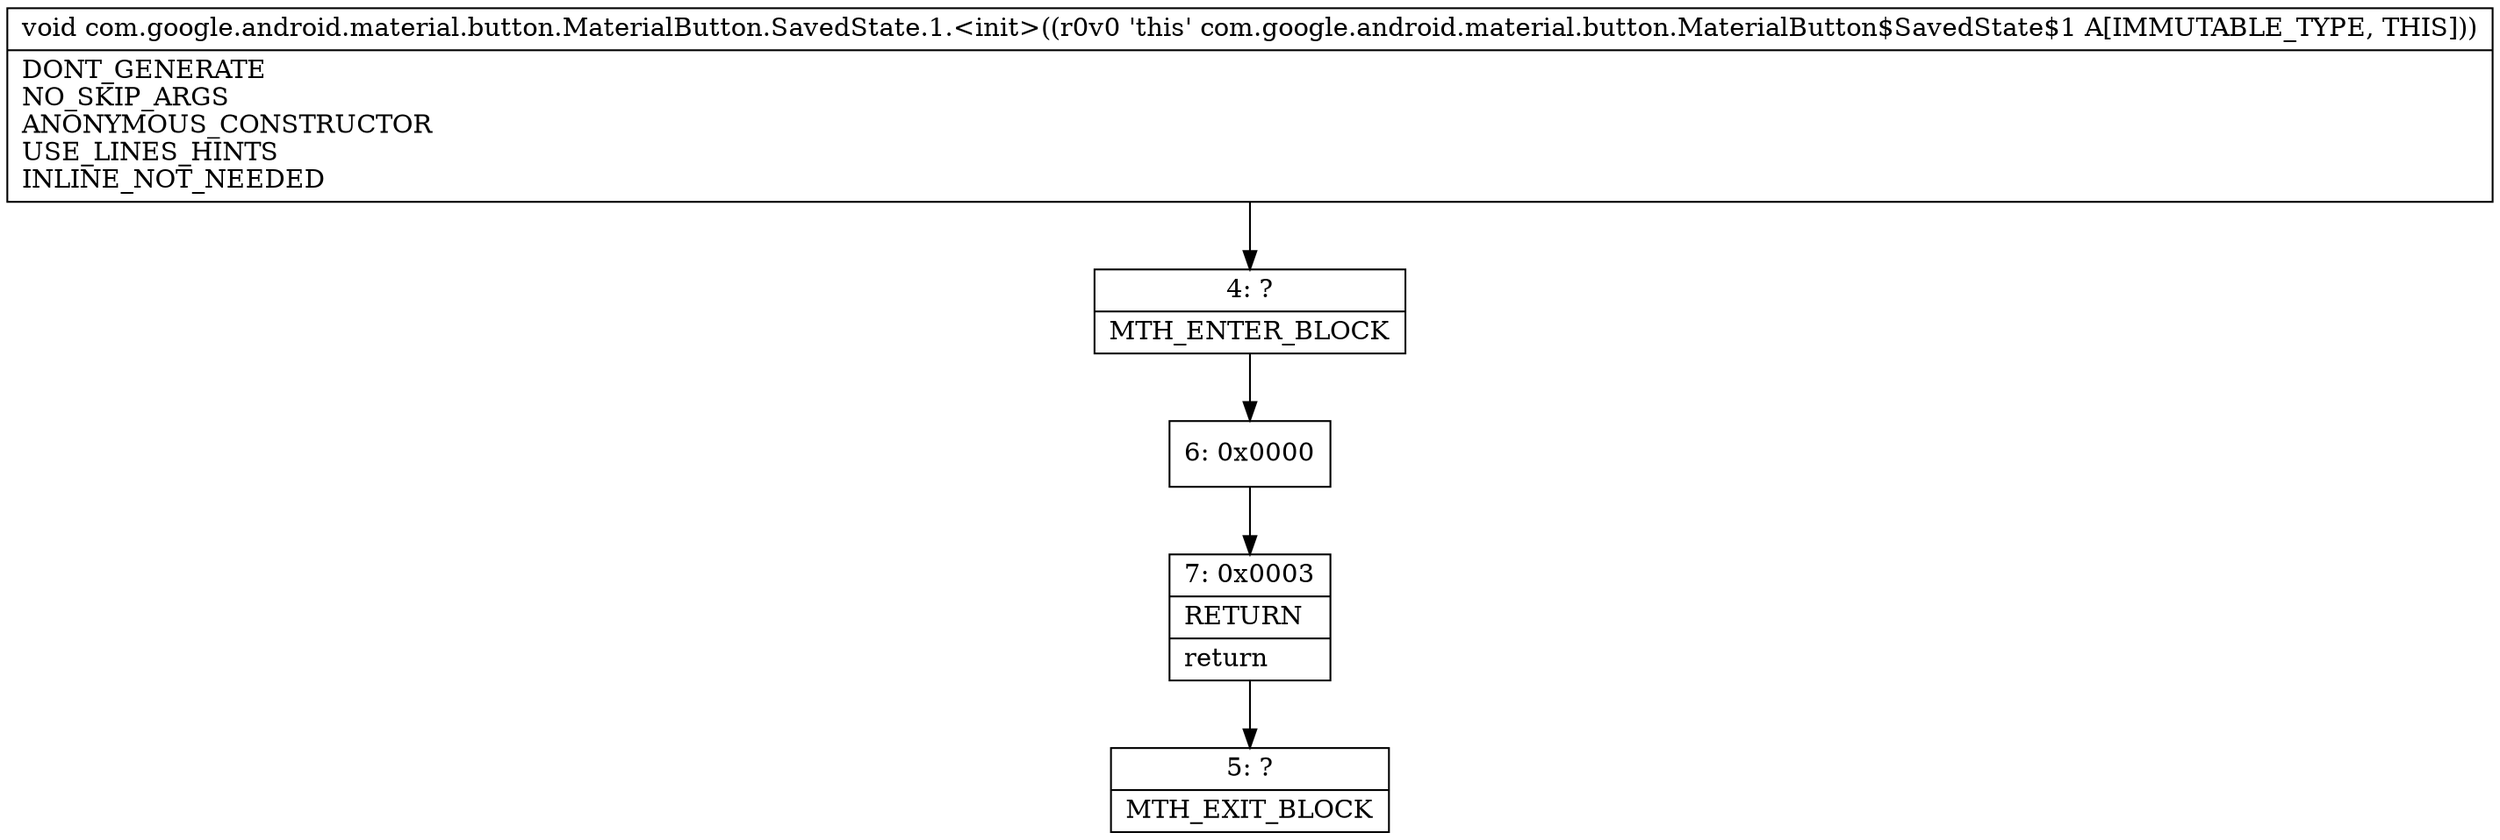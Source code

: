 digraph "CFG forcom.google.android.material.button.MaterialButton.SavedState.1.\<init\>()V" {
Node_4 [shape=record,label="{4\:\ ?|MTH_ENTER_BLOCK\l}"];
Node_6 [shape=record,label="{6\:\ 0x0000}"];
Node_7 [shape=record,label="{7\:\ 0x0003|RETURN\l|return\l}"];
Node_5 [shape=record,label="{5\:\ ?|MTH_EXIT_BLOCK\l}"];
MethodNode[shape=record,label="{void com.google.android.material.button.MaterialButton.SavedState.1.\<init\>((r0v0 'this' com.google.android.material.button.MaterialButton$SavedState$1 A[IMMUTABLE_TYPE, THIS]))  | DONT_GENERATE\lNO_SKIP_ARGS\lANONYMOUS_CONSTRUCTOR\lUSE_LINES_HINTS\lINLINE_NOT_NEEDED\l}"];
MethodNode -> Node_4;Node_4 -> Node_6;
Node_6 -> Node_7;
Node_7 -> Node_5;
}

